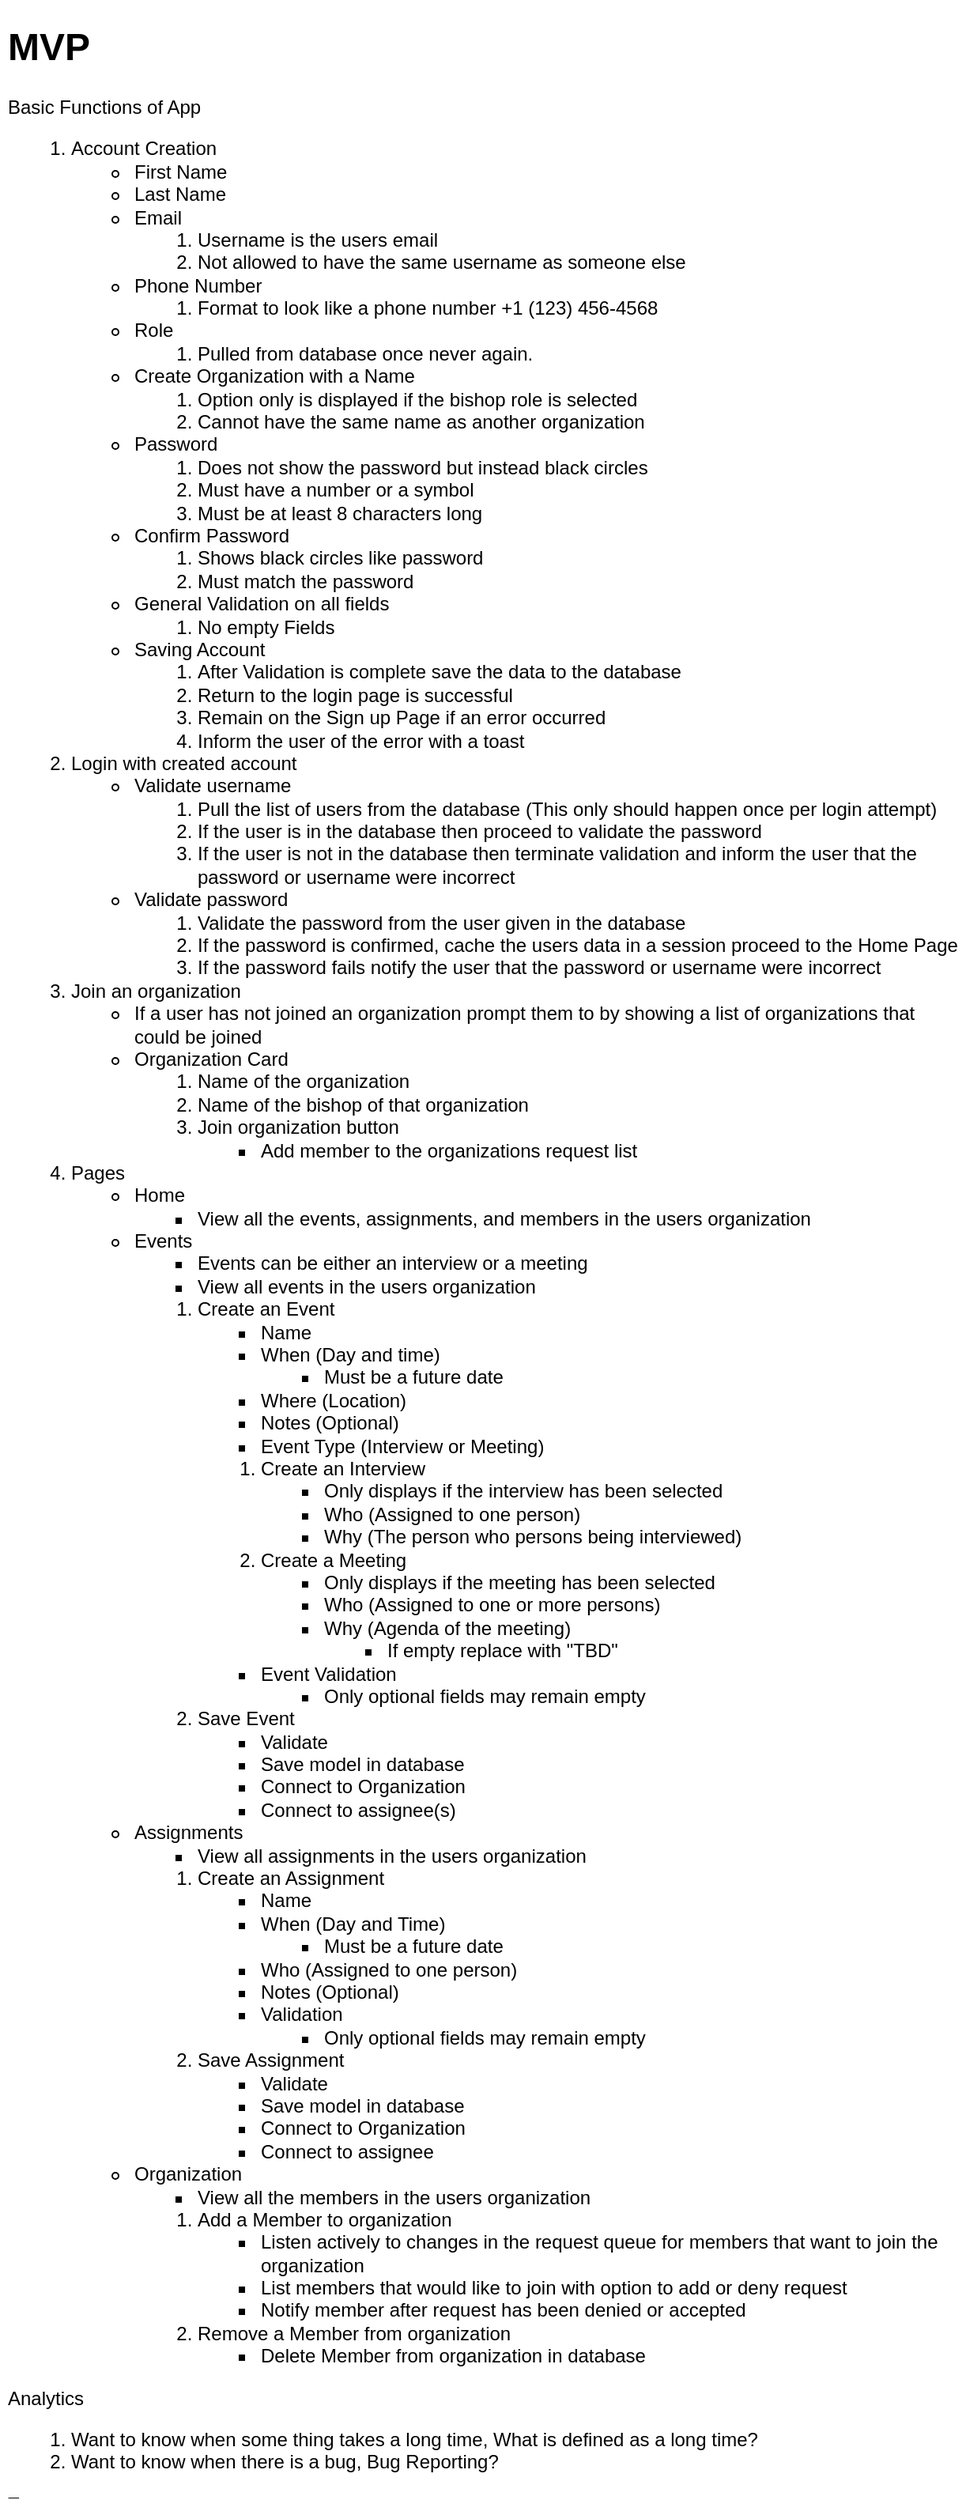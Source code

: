 <mxfile version="15.0.6" type="gitlab">
  <diagram id="RGLgWkfbOrkYHS0e3fRh" name="Page-1">
    <mxGraphModel dx="705" dy="685" grid="1" gridSize="10" guides="1" tooltips="1" connect="1" arrows="1" fold="1" page="1" pageScale="1" pageWidth="850" pageHeight="1100" math="0" shadow="0">
      <root>
        <mxCell id="0" />
        <mxCell id="1" parent="0" />
        <mxCell id="t722lZnYrscvM99BjGWm-2" value="&lt;h1&gt;MVP&lt;/h1&gt;&lt;div&gt;Basic Functions of App&lt;/div&gt;&lt;div&gt;&lt;ol&gt;&lt;li&gt;Account Creation&lt;/li&gt;&lt;ul&gt;&lt;li&gt;First Name&lt;br&gt;&lt;/li&gt;&lt;li&gt;Last Name&lt;br&gt;&lt;/li&gt;&lt;li&gt;Email&lt;br&gt;&lt;/li&gt;&lt;/ul&gt;&lt;ol&gt;&lt;ol&gt;&lt;li&gt;Username is the users email&lt;br&gt;&lt;/li&gt;&lt;li&gt;Not allowed to have the same username as someone else&lt;br&gt;&lt;/li&gt;&lt;/ol&gt;&lt;/ol&gt;&lt;ul&gt;&lt;li&gt;Phone Number&lt;br&gt;&lt;/li&gt;&lt;ol&gt;&lt;li&gt;Format to look like a phone number +1 (123) 456-4568&lt;br&gt;&lt;/li&gt;&lt;/ol&gt;&lt;li&gt;Role&lt;/li&gt;&lt;ol&gt;&lt;li&gt;Pulled from database once never again.&lt;br&gt;&lt;/li&gt;&lt;/ol&gt;&lt;li&gt;Create Organization with a Name&lt;br&gt;&lt;/li&gt;&lt;ol&gt;&lt;li&gt;Option only is displayed if the bishop role is selected&lt;br&gt;&lt;/li&gt;&lt;li&gt;Cannot have the same name as another organization&lt;br&gt;&lt;/li&gt;&lt;/ol&gt;&lt;li&gt;Password&lt;br&gt;&lt;/li&gt;&lt;/ul&gt;&lt;ol&gt;&lt;ol&gt;&lt;li&gt;Does not show the password but instead black circles&lt;br&gt;&lt;/li&gt;&lt;li&gt;Must have a number or a symbol&lt;br&gt;&lt;/li&gt;&lt;li&gt;Must be at least 8 characters long&lt;br&gt;&lt;/li&gt;&lt;/ol&gt;&lt;/ol&gt;&lt;ul&gt;&lt;li&gt;Confirm Password&lt;br&gt;&lt;/li&gt;&lt;/ul&gt;&lt;ol&gt;&lt;ol&gt;&lt;li&gt;Shows black circles like password&lt;br&gt;&lt;/li&gt;&lt;li&gt;Must match the password&lt;br&gt;&lt;/li&gt;&lt;/ol&gt;&lt;/ol&gt;&lt;ul&gt;&lt;li&gt;General Validation on all fields&lt;br&gt;&lt;/li&gt;&lt;/ul&gt;&lt;ol&gt;&lt;ol&gt;&lt;li&gt;No empty Fields&lt;br&gt;&lt;/li&gt;&lt;/ol&gt;&lt;/ol&gt;&lt;ul&gt;&lt;li&gt;Saving Account&lt;/li&gt;&lt;/ul&gt;&lt;ol&gt;&lt;ol&gt;&lt;li&gt;After Validation is complete save the data to the database&lt;br&gt;&lt;/li&gt;&lt;li&gt;Return to the login page is successful&lt;br&gt;&lt;/li&gt;&lt;li&gt;Remain on the Sign up Page if an error occurred&lt;br&gt;&lt;/li&gt;&lt;li&gt;Inform the user of the error with a toast&lt;br&gt;&lt;/li&gt;&lt;/ol&gt;&lt;/ol&gt;&lt;li&gt;Login with created account&lt;/li&gt;&lt;ul&gt;&lt;li&gt;Validate username&lt;/li&gt;&lt;ol&gt;&lt;li&gt;Pull the list of users from the database (This only should happen once per login attempt)&lt;br&gt;&lt;/li&gt;&lt;li&gt;If the user is in the database then proceed to validate the password&lt;br&gt;&lt;/li&gt;&lt;li&gt;If the user is not in the database then terminate validation and inform the user that the password or username were incorrect&lt;br&gt;&lt;/li&gt;&lt;/ol&gt;&lt;/ul&gt;&lt;ul&gt;&lt;li&gt;Validate password&lt;br&gt;&lt;/li&gt;&lt;ol&gt;&lt;li&gt;Validate the password from the user given in the database&lt;br&gt;&lt;/li&gt;&lt;li&gt;If the password is confirmed, cache the users data in a session proceed to the Home Page&lt;br&gt;&lt;/li&gt;&lt;li&gt;If the password fails notify the user that the password or username were incorrect&lt;br&gt;&lt;/li&gt;&lt;/ol&gt;&lt;/ul&gt;&lt;li&gt;Join an organization&lt;/li&gt;&lt;ul&gt;&lt;li&gt;If a user has not joined an organization prompt them to by showing a list of organizations that could be joined&lt;br&gt;&lt;/li&gt;&lt;li&gt;Organization Card&lt;/li&gt;&lt;ol&gt;&lt;li&gt;Name of the organization&amp;nbsp;&lt;br&gt;&lt;/li&gt;&lt;li&gt;Name of the bishop of that organization&lt;br&gt;&lt;/li&gt;&lt;li&gt;Join organization button&lt;br&gt;&lt;/li&gt;&lt;/ol&gt;&lt;ul&gt;&lt;ul&gt;&lt;li&gt;Add member to the organizations request list&lt;/li&gt;&lt;/ul&gt;&lt;/ul&gt;&lt;/ul&gt;&lt;li&gt;Pages&lt;/li&gt;&lt;ul&gt;&lt;li&gt;Home&lt;/li&gt;&lt;ul&gt;&lt;li&gt;View all the events, assignments, and members in the users organization&lt;/li&gt;&lt;/ul&gt;&lt;li&gt;Events&lt;br&gt;&lt;/li&gt;&lt;ul&gt;&lt;li&gt;Events can be either an interview or a meeting&lt;/li&gt;&lt;li&gt;View all events in the users organization&lt;/li&gt;&lt;/ul&gt;&lt;ol&gt;&lt;li&gt;Create an Event&lt;/li&gt;&lt;ul&gt;&lt;li&gt;Name&lt;/li&gt;&lt;li&gt;When (Day and time)&lt;/li&gt;&lt;ul&gt;&lt;li&gt;&lt;span&gt;Must be a future date&lt;/span&gt;&lt;/li&gt;&lt;/ul&gt;&lt;li&gt;Where (Location)&lt;/li&gt;&lt;li&gt;Notes (Optional)&lt;/li&gt;&lt;li&gt;Event Type (Interview or Meeting)&lt;/li&gt;&lt;/ul&gt;&lt;ol&gt;&lt;li&gt;Create an Interview&lt;/li&gt;&lt;ul&gt;&lt;li&gt;Only displays if the interview has been selected&lt;/li&gt;&lt;li&gt;Who (Assigned to one person)&lt;br&gt;&lt;/li&gt;&lt;li&gt;Why (The person who persons being interviewed)&lt;br&gt;&lt;/li&gt;&lt;/ul&gt;&lt;li&gt;Create a Meeting&lt;/li&gt;&lt;ul&gt;&lt;li&gt;Only displays if the meeting has been selected&lt;/li&gt;&lt;/ul&gt;&lt;/ol&gt;&lt;ul&gt;&lt;ul&gt;&lt;li&gt;Who (Assigned to one or more persons)&lt;/li&gt;&lt;li&gt;Why (Agenda of the meeting)&lt;/li&gt;&lt;ul&gt;&lt;li&gt;If empty replace with &quot;TBD&quot;&lt;/li&gt;&lt;/ul&gt;&lt;/ul&gt;&lt;li&gt;Event Validation&lt;/li&gt;&lt;ul&gt;&lt;li&gt;Only optional fields may remain empty&lt;/li&gt;&lt;/ul&gt;&lt;/ul&gt;&lt;li&gt;Save Event&lt;/li&gt;&lt;ul&gt;&lt;li&gt;Validate&lt;/li&gt;&lt;li&gt;Save model in database&lt;/li&gt;&lt;li&gt;Connect to Organization&lt;/li&gt;&lt;li&gt;Connect to assignee(s)&lt;/li&gt;&lt;/ul&gt;&lt;/ol&gt;&lt;li&gt;Assignments&lt;br&gt;&lt;/li&gt;&lt;ul&gt;&lt;li&gt;View all assignments in the users organization&lt;/li&gt;&lt;/ul&gt;&lt;ol&gt;&lt;li&gt;Create an Assignment&lt;/li&gt;&lt;ul&gt;&lt;li&gt;Name&lt;/li&gt;&lt;li&gt;When (Day and Time)&lt;/li&gt;&lt;ul&gt;&lt;li&gt;Must be a future date&lt;/li&gt;&lt;/ul&gt;&lt;li&gt;Who (Assigned to one person)&lt;/li&gt;&lt;li&gt;Notes (Optional)&lt;/li&gt;&lt;li&gt;Validation&lt;br&gt;&lt;/li&gt;&lt;ul&gt;&lt;li&gt;Only optional fields may remain empty&lt;/li&gt;&lt;/ul&gt;&lt;/ul&gt;&lt;li&gt;Save Assignment&lt;br&gt;&lt;/li&gt;&lt;ul&gt;&lt;li&gt;Validate&lt;br&gt;&lt;/li&gt;&lt;li&gt;Save model in database&lt;br&gt;&lt;/li&gt;&lt;li&gt;Connect to Organization&lt;br&gt;&lt;/li&gt;&lt;li&gt;Connect to assignee&lt;br&gt;&lt;/li&gt;&lt;/ul&gt;&lt;/ol&gt;&lt;li&gt;Organization&lt;/li&gt;&lt;ul&gt;&lt;li&gt;View all the members in the users organization&lt;/li&gt;&lt;/ul&gt;&lt;ol&gt;&lt;li&gt;&lt;span&gt;Add a Member to organization&lt;/span&gt;&lt;/li&gt;&lt;ul&gt;&lt;li&gt;Listen actively to changes in the request queue for members that want to join the organization&lt;/li&gt;&lt;li&gt;List members that would like to join with option to add or deny request&lt;/li&gt;&lt;li&gt;Notify member after request has been denied or accepted&lt;/li&gt;&lt;/ul&gt;&lt;li&gt;&lt;span&gt;Remove a Member from organization&lt;/span&gt;&lt;/li&gt;&lt;ul&gt;&lt;li&gt;Delete Member from organization in database&lt;/li&gt;&lt;/ul&gt;&lt;/ol&gt;&lt;/ul&gt;&lt;/ol&gt;&lt;div&gt;Analytics&lt;/div&gt;&lt;/div&gt;&lt;div&gt;&lt;ol&gt;&lt;li&gt;Want to know when some thing takes a long time, What is defined as a long time?&lt;/li&gt;&lt;li&gt;Want to know when there is a bug, Bug Reporting?&lt;/li&gt;&lt;/ol&gt;&lt;/div&gt;&lt;div&gt;Tests&lt;/div&gt;&lt;div&gt;&lt;ol&gt;&lt;li&gt;Unit tests&lt;/li&gt;&lt;/ol&gt;&lt;/div&gt;" style="text;html=1;spacing=5;spacingTop=-20;whiteSpace=wrap;overflow=hidden;rounded=0;fillColor=#ffffff;" parent="1" vertex="1">
          <mxGeometry x="10" y="10" width="610" height="1570" as="geometry" />
        </mxCell>
      </root>
    </mxGraphModel>
  </diagram>
</mxfile>
